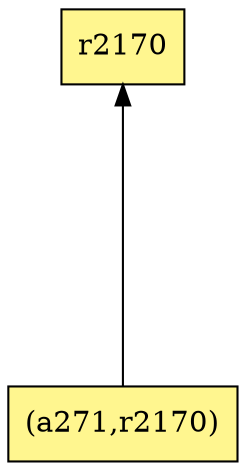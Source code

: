 digraph G {
rankdir=BT;ranksep="2.0";
"(a271,r2170)" [shape=record,fillcolor=khaki1,style=filled,label="{(a271,r2170)}"];
"r2170" [shape=record,fillcolor=khaki1,style=filled,label="{r2170}"];
"(a271,r2170)" -> "r2170"
}